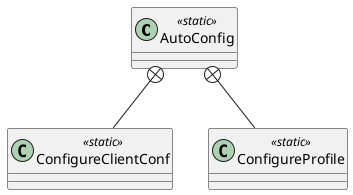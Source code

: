 @startuml
class AutoConfig <<static>> {
}
class ConfigureClientConf <<static>> {
}
class ConfigureProfile <<static>> {
}
AutoConfig +-- ConfigureClientConf
AutoConfig +-- ConfigureProfile
@enduml

